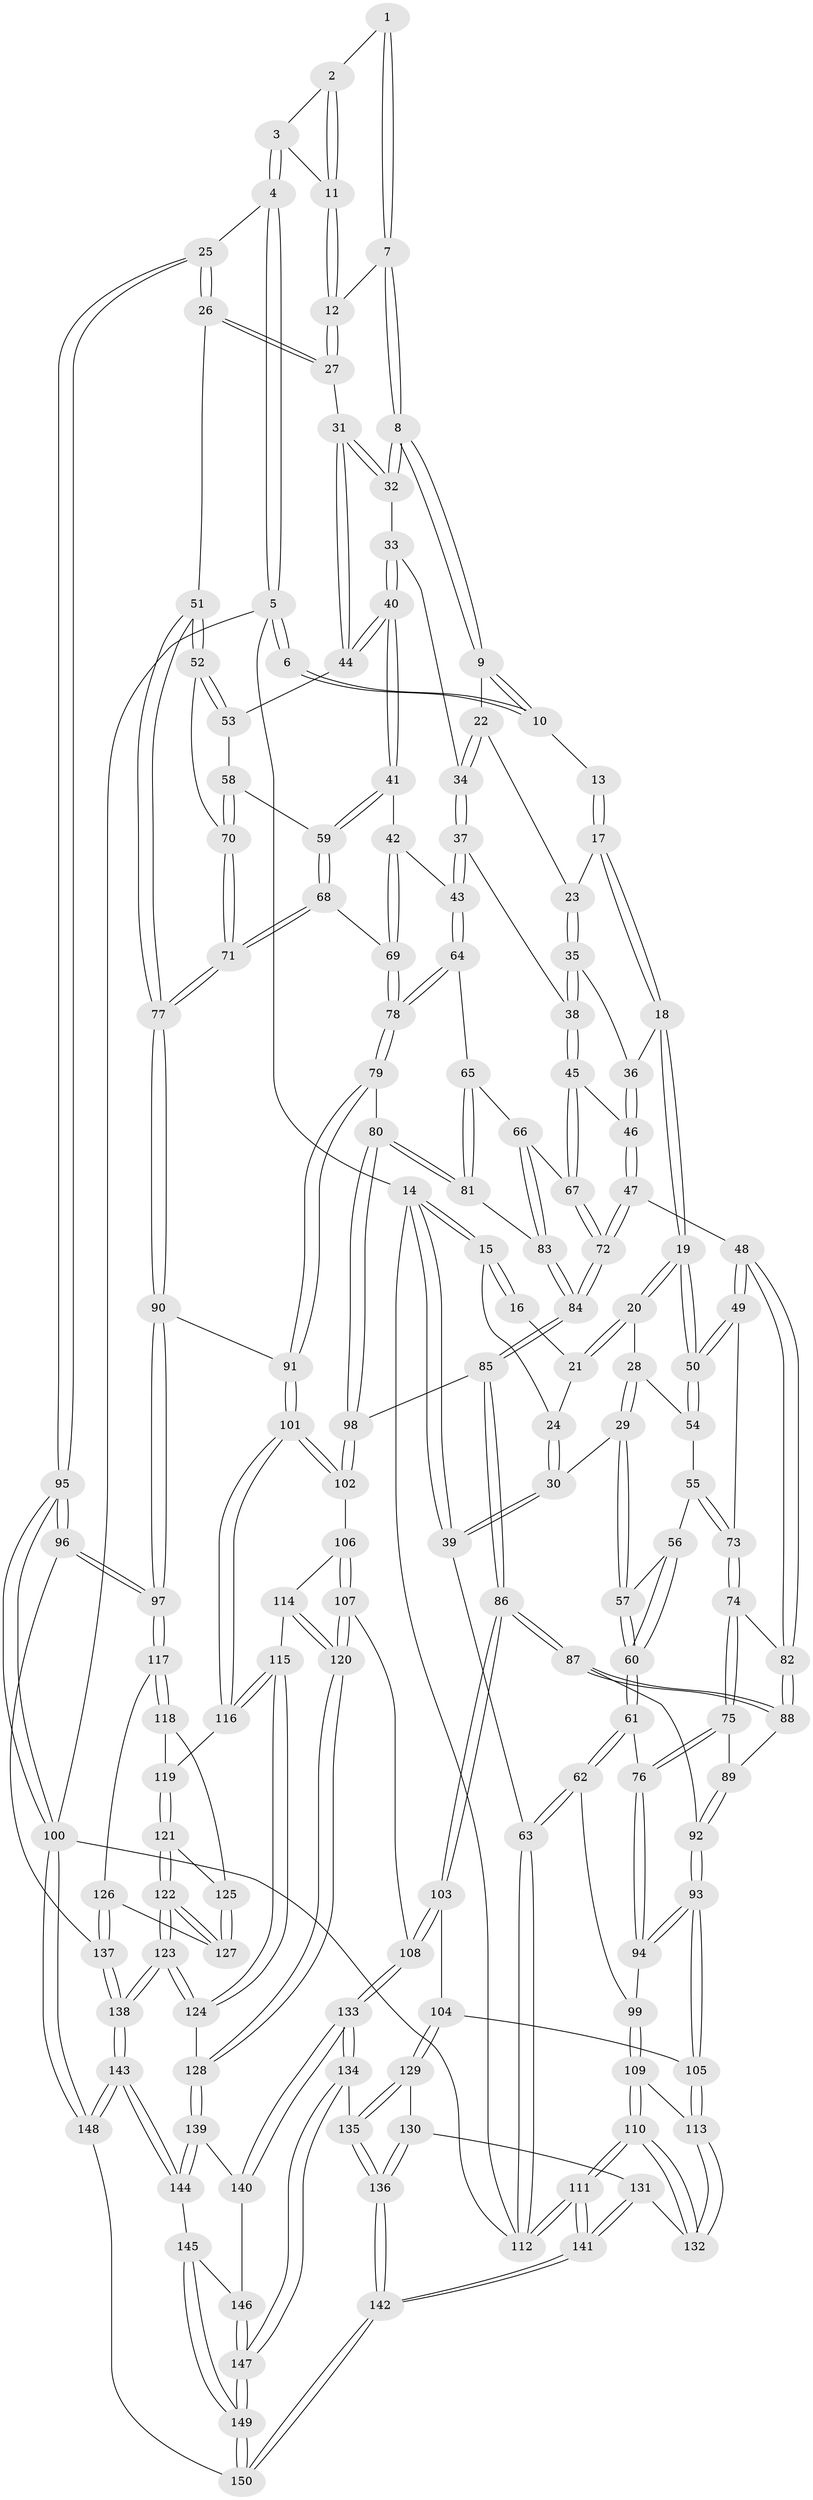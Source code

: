 // coarse degree distribution, {3: 0.18666666666666668, 6: 0.16, 4: 0.25333333333333335, 5: 0.37333333333333335, 7: 0.02666666666666667}
// Generated by graph-tools (version 1.1) at 2025/21/03/04/25 18:21:21]
// undirected, 150 vertices, 372 edges
graph export_dot {
graph [start="1"]
  node [color=gray90,style=filled];
  1 [pos="+0.8640115555436323+0"];
  2 [pos="+0.9584287717244745+0.03242353569223548"];
  3 [pos="+1+0.04586655366448182"];
  4 [pos="+1+0"];
  5 [pos="+1+0"];
  6 [pos="+0.7975073548537487+0"];
  7 [pos="+0.867882902092347+0.09989760861998843"];
  8 [pos="+0.7496492434894247+0.15687765748665725"];
  9 [pos="+0.6205189667344326+0.03454876487421082"];
  10 [pos="+0.616235570612919+0"];
  11 [pos="+0.9435853816098662+0.1013235795213507"];
  12 [pos="+0.9087540599268958+0.12796409718409008"];
  13 [pos="+0.32388834306223296+0"];
  14 [pos="+0+0"];
  15 [pos="+0+0"];
  16 [pos="+0.18104077731109788+0"];
  17 [pos="+0.3510736980514532+0.016723995670076413"];
  18 [pos="+0.34161498604826046+0.21100628546898345"];
  19 [pos="+0.29707152817164384+0.23078794050962562"];
  20 [pos="+0.23534900703991396+0.22480150202653715"];
  21 [pos="+0.1708875762520625+0.0182264810876765"];
  22 [pos="+0.5663941231201491+0.1138410937927571"];
  23 [pos="+0.5322109584279026+0.14226012081965764"];
  24 [pos="+0.07193261613035484+0.14513994579030037"];
  25 [pos="+1+0.3378395571518451"];
  26 [pos="+1+0.3323368599319286"];
  27 [pos="+0.9693648795001331+0.24236866775370186"];
  28 [pos="+0.1812643159212637+0.24787331337484578"];
  29 [pos="+0.15899248099330027+0.2556922333369619"];
  30 [pos="+0.06731825027554748+0.22524074911116815"];
  31 [pos="+0.8765386566407799+0.267145243969306"];
  32 [pos="+0.7526287775234752+0.1966553326442561"];
  33 [pos="+0.7219645950013119+0.24803351408255794"];
  34 [pos="+0.647913817688487+0.2630918152798178"];
  35 [pos="+0.47549934042760855+0.20785389177135996"];
  36 [pos="+0.35222087278533337+0.21309457767271375"];
  37 [pos="+0.5925876315263777+0.31876712980388794"];
  38 [pos="+0.5354020708003412+0.30949466634994494"];
  39 [pos="+0+0.2935203451593378"];
  40 [pos="+0.7451055260751881+0.3375405063180834"];
  41 [pos="+0.7374075778530581+0.3587975275669024"];
  42 [pos="+0.7340168162642159+0.36120635979001764"];
  43 [pos="+0.6534026313590459+0.40045414539800794"];
  44 [pos="+0.8448576749306148+0.3178893425262074"];
  45 [pos="+0.5053029140008048+0.3599156208741329"];
  46 [pos="+0.43390567861701884+0.38601018377649143"];
  47 [pos="+0.3846009669666397+0.4503649332990017"];
  48 [pos="+0.3480913575703476+0.4418647437555807"];
  49 [pos="+0.31341130941889866+0.40715600069654084"];
  50 [pos="+0.3122548591886336+0.4007404552079653"];
  51 [pos="+0.9822702733930284+0.4006908882852183"];
  52 [pos="+0.8852075552153873+0.40498244991776694"];
  53 [pos="+0.8474775949928638+0.3310086957748355"];
  54 [pos="+0.22889895198085414+0.3711685707586386"];
  55 [pos="+0.20072958691878479+0.4096090017270718"];
  56 [pos="+0.19865491958642684+0.4082670460258367"];
  57 [pos="+0.15539332581517942+0.27610995362343066"];
  58 [pos="+0.806091841986175+0.39994157222635335"];
  59 [pos="+0.7831429255387952+0.39730124516190163"];
  60 [pos="+0.0743158785972841+0.4431029024824548"];
  61 [pos="+0.021586517739278832+0.5030873375292915"];
  62 [pos="+0+0.5168067409449738"];
  63 [pos="+0+0.4932026060570676"];
  64 [pos="+0.6520119066032667+0.4071587356253574"];
  65 [pos="+0.6177364418978707+0.4323489588784591"];
  66 [pos="+0.5636083258786784+0.46395832916856034"];
  67 [pos="+0.5405641174226217+0.4647386501630096"];
  68 [pos="+0.7730740549044457+0.4996378362826946"];
  69 [pos="+0.7561417264465968+0.5029537599760838"];
  70 [pos="+0.8561044748251033+0.4287830155521949"];
  71 [pos="+0.8351075540989378+0.5080597823174097"];
  72 [pos="+0.45522253501710863+0.54264965731783"];
  73 [pos="+0.226443251087568+0.4327991746642288"];
  74 [pos="+0.20957574658251119+0.4772210015281432"];
  75 [pos="+0.18130954028579335+0.510788263412174"];
  76 [pos="+0.0791904770333358+0.5130912601521842"];
  77 [pos="+0.868228693829421+0.5426670170872687"];
  78 [pos="+0.7162042810578987+0.5177971750377242"];
  79 [pos="+0.6867966295313741+0.5730440257415199"];
  80 [pos="+0.651426585996108+0.5767981444795122"];
  81 [pos="+0.6405541500140216+0.5623644443938893"];
  82 [pos="+0.2998684495905423+0.5041097539851609"];
  83 [pos="+0.6060424180715475+0.5241535022154162"];
  84 [pos="+0.45588036653552105+0.5622364833599608"];
  85 [pos="+0.4558376699265936+0.5928728453348888"];
  86 [pos="+0.4547373932580945+0.594315463494754"];
  87 [pos="+0.32444753792548936+0.5787270029661588"];
  88 [pos="+0.29951763125878894+0.5051397675722937"];
  89 [pos="+0.2310195119848323+0.5600825394065055"];
  90 [pos="+0.8981741330263258+0.6045344103513306"];
  91 [pos="+0.7497387359021067+0.6610434100986999"];
  92 [pos="+0.2458746811542559+0.624377633059683"];
  93 [pos="+0.23527122055163138+0.6607137298930806"];
  94 [pos="+0.22275663313900948+0.657115634693468"];
  95 [pos="+1+0.7005085932751555"];
  96 [pos="+1+0.6955618335063187"];
  97 [pos="+1+0.6752253491100879"];
  98 [pos="+0.5830954413930924+0.6193281716709071"];
  99 [pos="+0.07118599234214501+0.6534779653927096"];
  100 [pos="+1+1"];
  101 [pos="+0.7461507891008595+0.6769482522690653"];
  102 [pos="+0.5970177807191444+0.6774249354244243"];
  103 [pos="+0.42073430042412163+0.700841182843145"];
  104 [pos="+0.27747955240839+0.7037545530971097"];
  105 [pos="+0.24368719758129606+0.6812441846096347"];
  106 [pos="+0.5971875646449958+0.6936797529578713"];
  107 [pos="+0.5190124139646135+0.7429481335125036"];
  108 [pos="+0.4366792699248852+0.7376181004534358"];
  109 [pos="+0.07310507299393604+0.6860414146040904"];
  110 [pos="+0.04640840132767705+0.7967726176267972"];
  111 [pos="+0+1"];
  112 [pos="+0+1"];
  113 [pos="+0.1807895364228575+0.7420868442345433"];
  114 [pos="+0.6238368849898783+0.731233202287308"];
  115 [pos="+0.7077447580824616+0.7295910650746043"];
  116 [pos="+0.7443884575651416+0.697502714204669"];
  117 [pos="+0.9083251435784981+0.7331264117993569"];
  118 [pos="+0.855570470652069+0.7382529529594746"];
  119 [pos="+0.7568222816325115+0.711816421663168"];
  120 [pos="+0.5992121481085947+0.8059727247093648"];
  121 [pos="+0.7632485298711886+0.7280802712645416"];
  122 [pos="+0.7792998957400955+0.8137437687262611"];
  123 [pos="+0.7493716619908855+0.865398070231727"];
  124 [pos="+0.6882164153114381+0.8228670105827876"];
  125 [pos="+0.8247257427487698+0.7739803390859611"];
  126 [pos="+0.8445699245772377+0.8096131657090124"];
  127 [pos="+0.8267433865595181+0.8032679348018351"];
  128 [pos="+0.6060088448596889+0.8375174504667467"];
  129 [pos="+0.2769318285729656+0.7786338788020517"];
  130 [pos="+0.2401266168539644+0.8044925202919487"];
  131 [pos="+0.18685713929291342+0.8121198177874575"];
  132 [pos="+0.17877418514457+0.7464342550824493"];
  133 [pos="+0.4279852928918118+0.8564036437326691"];
  134 [pos="+0.4232907222783139+0.8622401471233075"];
  135 [pos="+0.34745643491068+0.8929011131403475"];
  136 [pos="+0.2584787164780854+0.9830447712154892"];
  137 [pos="+0.8685980155713641+0.8566720447321918"];
  138 [pos="+0.8042641817836731+1"];
  139 [pos="+0.6000701142899382+0.8472114474184299"];
  140 [pos="+0.5664593054520486+0.8698017330756996"];
  141 [pos="+0+1"];
  142 [pos="+0+1"];
  143 [pos="+0.8043938098901362+1"];
  144 [pos="+0.7066811732662664+0.9753351122999909"];
  145 [pos="+0.6048206558868112+0.9533489315209762"];
  146 [pos="+0.5700579897667826+0.9144010519083284"];
  147 [pos="+0.500638746108154+1"];
  148 [pos="+0.8955697259494809+1"];
  149 [pos="+0.5104325941655186+1"];
  150 [pos="+0.5100728365140978+1"];
  1 -- 2;
  1 -- 7;
  1 -- 7;
  2 -- 3;
  2 -- 11;
  2 -- 11;
  3 -- 4;
  3 -- 4;
  3 -- 11;
  4 -- 5;
  4 -- 5;
  4 -- 25;
  5 -- 6;
  5 -- 6;
  5 -- 14;
  5 -- 100;
  6 -- 10;
  6 -- 10;
  7 -- 8;
  7 -- 8;
  7 -- 12;
  8 -- 9;
  8 -- 9;
  8 -- 32;
  8 -- 32;
  9 -- 10;
  9 -- 10;
  9 -- 22;
  10 -- 13;
  11 -- 12;
  11 -- 12;
  12 -- 27;
  12 -- 27;
  13 -- 17;
  13 -- 17;
  14 -- 15;
  14 -- 15;
  14 -- 39;
  14 -- 39;
  14 -- 112;
  15 -- 16;
  15 -- 16;
  15 -- 24;
  16 -- 21;
  17 -- 18;
  17 -- 18;
  17 -- 23;
  18 -- 19;
  18 -- 19;
  18 -- 36;
  19 -- 20;
  19 -- 20;
  19 -- 50;
  19 -- 50;
  20 -- 21;
  20 -- 21;
  20 -- 28;
  21 -- 24;
  22 -- 23;
  22 -- 34;
  22 -- 34;
  23 -- 35;
  23 -- 35;
  24 -- 30;
  24 -- 30;
  25 -- 26;
  25 -- 26;
  25 -- 95;
  25 -- 95;
  26 -- 27;
  26 -- 27;
  26 -- 51;
  27 -- 31;
  28 -- 29;
  28 -- 29;
  28 -- 54;
  29 -- 30;
  29 -- 57;
  29 -- 57;
  30 -- 39;
  30 -- 39;
  31 -- 32;
  31 -- 32;
  31 -- 44;
  31 -- 44;
  32 -- 33;
  33 -- 34;
  33 -- 40;
  33 -- 40;
  34 -- 37;
  34 -- 37;
  35 -- 36;
  35 -- 38;
  35 -- 38;
  36 -- 46;
  36 -- 46;
  37 -- 38;
  37 -- 43;
  37 -- 43;
  38 -- 45;
  38 -- 45;
  39 -- 63;
  40 -- 41;
  40 -- 41;
  40 -- 44;
  40 -- 44;
  41 -- 42;
  41 -- 59;
  41 -- 59;
  42 -- 43;
  42 -- 69;
  42 -- 69;
  43 -- 64;
  43 -- 64;
  44 -- 53;
  45 -- 46;
  45 -- 67;
  45 -- 67;
  46 -- 47;
  46 -- 47;
  47 -- 48;
  47 -- 72;
  47 -- 72;
  48 -- 49;
  48 -- 49;
  48 -- 82;
  48 -- 82;
  49 -- 50;
  49 -- 50;
  49 -- 73;
  50 -- 54;
  50 -- 54;
  51 -- 52;
  51 -- 52;
  51 -- 77;
  51 -- 77;
  52 -- 53;
  52 -- 53;
  52 -- 70;
  53 -- 58;
  54 -- 55;
  55 -- 56;
  55 -- 73;
  55 -- 73;
  56 -- 57;
  56 -- 60;
  56 -- 60;
  57 -- 60;
  57 -- 60;
  58 -- 59;
  58 -- 70;
  58 -- 70;
  59 -- 68;
  59 -- 68;
  60 -- 61;
  60 -- 61;
  61 -- 62;
  61 -- 62;
  61 -- 76;
  62 -- 63;
  62 -- 63;
  62 -- 99;
  63 -- 112;
  63 -- 112;
  64 -- 65;
  64 -- 78;
  64 -- 78;
  65 -- 66;
  65 -- 81;
  65 -- 81;
  66 -- 67;
  66 -- 83;
  66 -- 83;
  67 -- 72;
  67 -- 72;
  68 -- 69;
  68 -- 71;
  68 -- 71;
  69 -- 78;
  69 -- 78;
  70 -- 71;
  70 -- 71;
  71 -- 77;
  71 -- 77;
  72 -- 84;
  72 -- 84;
  73 -- 74;
  73 -- 74;
  74 -- 75;
  74 -- 75;
  74 -- 82;
  75 -- 76;
  75 -- 76;
  75 -- 89;
  76 -- 94;
  76 -- 94;
  77 -- 90;
  77 -- 90;
  78 -- 79;
  78 -- 79;
  79 -- 80;
  79 -- 91;
  79 -- 91;
  80 -- 81;
  80 -- 81;
  80 -- 98;
  80 -- 98;
  81 -- 83;
  82 -- 88;
  82 -- 88;
  83 -- 84;
  83 -- 84;
  84 -- 85;
  84 -- 85;
  85 -- 86;
  85 -- 86;
  85 -- 98;
  86 -- 87;
  86 -- 87;
  86 -- 103;
  86 -- 103;
  87 -- 88;
  87 -- 88;
  87 -- 92;
  88 -- 89;
  89 -- 92;
  89 -- 92;
  90 -- 91;
  90 -- 97;
  90 -- 97;
  91 -- 101;
  91 -- 101;
  92 -- 93;
  92 -- 93;
  93 -- 94;
  93 -- 94;
  93 -- 105;
  93 -- 105;
  94 -- 99;
  95 -- 96;
  95 -- 96;
  95 -- 100;
  95 -- 100;
  96 -- 97;
  96 -- 97;
  96 -- 137;
  97 -- 117;
  97 -- 117;
  98 -- 102;
  98 -- 102;
  99 -- 109;
  99 -- 109;
  100 -- 148;
  100 -- 148;
  100 -- 112;
  101 -- 102;
  101 -- 102;
  101 -- 116;
  101 -- 116;
  102 -- 106;
  103 -- 104;
  103 -- 108;
  103 -- 108;
  104 -- 105;
  104 -- 129;
  104 -- 129;
  105 -- 113;
  105 -- 113;
  106 -- 107;
  106 -- 107;
  106 -- 114;
  107 -- 108;
  107 -- 120;
  107 -- 120;
  108 -- 133;
  108 -- 133;
  109 -- 110;
  109 -- 110;
  109 -- 113;
  110 -- 111;
  110 -- 111;
  110 -- 132;
  110 -- 132;
  111 -- 112;
  111 -- 112;
  111 -- 141;
  111 -- 141;
  113 -- 132;
  113 -- 132;
  114 -- 115;
  114 -- 120;
  114 -- 120;
  115 -- 116;
  115 -- 116;
  115 -- 124;
  115 -- 124;
  116 -- 119;
  117 -- 118;
  117 -- 118;
  117 -- 126;
  118 -- 119;
  118 -- 125;
  119 -- 121;
  119 -- 121;
  120 -- 128;
  120 -- 128;
  121 -- 122;
  121 -- 122;
  121 -- 125;
  122 -- 123;
  122 -- 123;
  122 -- 127;
  122 -- 127;
  123 -- 124;
  123 -- 124;
  123 -- 138;
  123 -- 138;
  124 -- 128;
  125 -- 127;
  125 -- 127;
  126 -- 127;
  126 -- 137;
  126 -- 137;
  128 -- 139;
  128 -- 139;
  129 -- 130;
  129 -- 135;
  129 -- 135;
  130 -- 131;
  130 -- 136;
  130 -- 136;
  131 -- 132;
  131 -- 141;
  131 -- 141;
  133 -- 134;
  133 -- 134;
  133 -- 140;
  133 -- 140;
  134 -- 135;
  134 -- 147;
  134 -- 147;
  135 -- 136;
  135 -- 136;
  136 -- 142;
  136 -- 142;
  137 -- 138;
  137 -- 138;
  138 -- 143;
  138 -- 143;
  139 -- 140;
  139 -- 144;
  139 -- 144;
  140 -- 146;
  141 -- 142;
  141 -- 142;
  142 -- 150;
  142 -- 150;
  143 -- 144;
  143 -- 144;
  143 -- 148;
  143 -- 148;
  144 -- 145;
  145 -- 146;
  145 -- 149;
  145 -- 149;
  146 -- 147;
  146 -- 147;
  147 -- 149;
  147 -- 149;
  148 -- 150;
  149 -- 150;
  149 -- 150;
}
